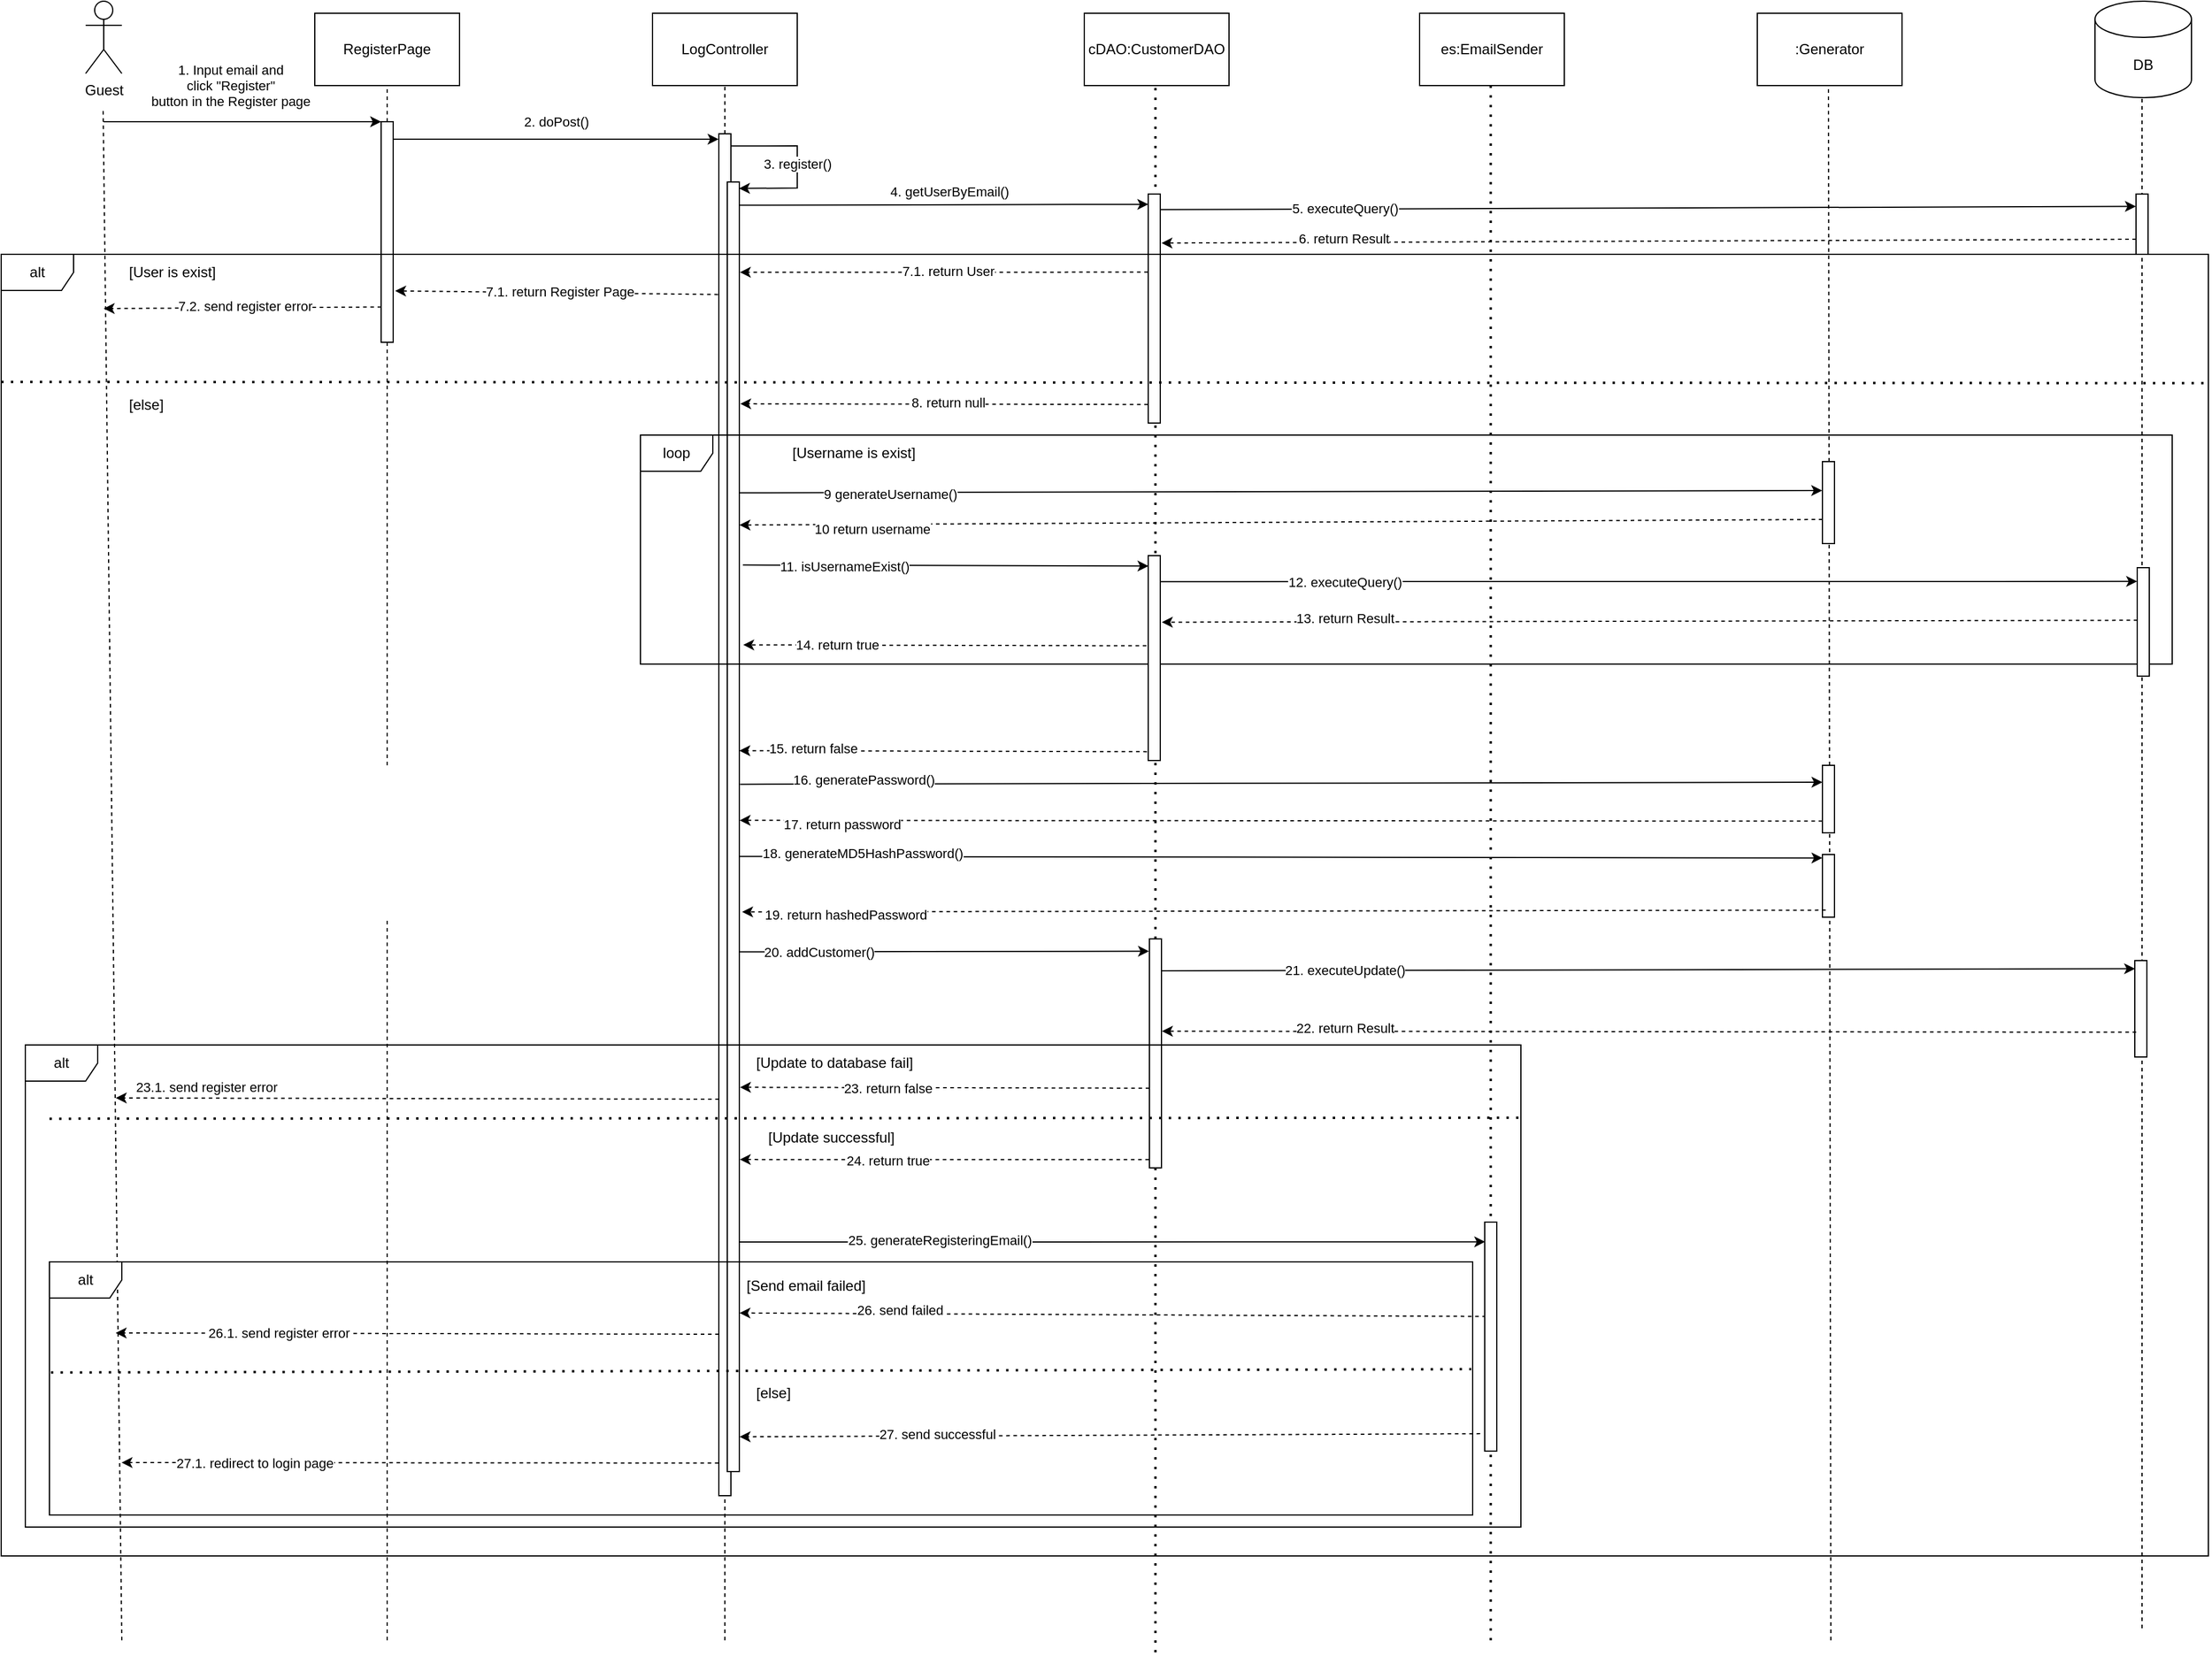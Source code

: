 <mxfile version="21.7.5" type="device">
  <diagram name="Page-1" id="_nZHI8NYuNMjpibNF_YI">
    <mxGraphModel dx="2330" dy="866" grid="1" gridSize="10" guides="1" tooltips="1" connect="1" arrows="1" fold="1" page="1" pageScale="1" pageWidth="850" pageHeight="1100" math="0" shadow="0">
      <root>
        <mxCell id="0" />
        <mxCell id="1" parent="0" />
        <mxCell id="yBghsBvTWkyEnq8O0qLf-6" value="" style="endArrow=none;dashed=1;html=1;dashPattern=1 3;strokeWidth=2;rounded=0;entryX=0.5;entryY=1;entryDx=0;entryDy=0;" parent="1" edge="1">
          <mxGeometry width="50" height="50" relative="1" as="geometry">
            <mxPoint x="857" y="1450" as="sourcePoint" />
            <mxPoint x="857" y="150" as="targetPoint" />
          </mxGeometry>
        </mxCell>
        <mxCell id="-x7tTt6W442KTxusYxa6-1" value="Guest" style="shape=umlActor;verticalLabelPosition=bottom;verticalAlign=top;html=1;outlineConnect=0;" parent="1" vertex="1">
          <mxGeometry x="-30" y="80" width="30" height="60" as="geometry" />
        </mxCell>
        <mxCell id="-x7tTt6W442KTxusYxa6-2" value="" style="endArrow=none;dashed=1;html=1;rounded=0;" parent="1" edge="1">
          <mxGeometry width="50" height="50" relative="1" as="geometry">
            <mxPoint y="1440" as="sourcePoint" />
            <mxPoint x="-15.5" y="170" as="targetPoint" />
          </mxGeometry>
        </mxCell>
        <mxCell id="-x7tTt6W442KTxusYxa6-4" value="RegisterPage" style="rounded=0;whiteSpace=wrap;html=1;" parent="1" vertex="1">
          <mxGeometry x="160" y="90" width="120" height="60" as="geometry" />
        </mxCell>
        <mxCell id="-x7tTt6W442KTxusYxa6-5" value="LogController" style="rounded=0;whiteSpace=wrap;html=1;" parent="1" vertex="1">
          <mxGeometry x="440" y="90" width="120" height="60" as="geometry" />
        </mxCell>
        <mxCell id="-x7tTt6W442KTxusYxa6-7" value="DB" style="shape=cylinder3;whiteSpace=wrap;html=1;boundedLbl=1;backgroundOutline=1;size=15;" parent="1" vertex="1">
          <mxGeometry x="1636" y="80" width="80" height="80" as="geometry" />
        </mxCell>
        <mxCell id="-x7tTt6W442KTxusYxa6-8" value="" style="endArrow=none;dashed=1;html=1;rounded=0;entryX=0.5;entryY=1;entryDx=0;entryDy=0;" parent="1" source="-x7tTt6W442KTxusYxa6-12" target="-x7tTt6W442KTxusYxa6-4" edge="1">
          <mxGeometry width="50" height="50" relative="1" as="geometry">
            <mxPoint x="220" y="1070" as="sourcePoint" />
            <mxPoint x="219.5" y="190" as="targetPoint" />
          </mxGeometry>
        </mxCell>
        <mxCell id="-x7tTt6W442KTxusYxa6-9" value="" style="endArrow=none;dashed=1;html=1;rounded=0;entryX=0.5;entryY=1;entryDx=0;entryDy=0;" parent="1" source="-x7tTt6W442KTxusYxa6-17" target="-x7tTt6W442KTxusYxa6-5" edge="1">
          <mxGeometry width="50" height="50" relative="1" as="geometry">
            <mxPoint x="499.5" y="1070" as="sourcePoint" />
            <mxPoint x="500" y="140" as="targetPoint" />
          </mxGeometry>
        </mxCell>
        <mxCell id="-x7tTt6W442KTxusYxa6-11" value="" style="endArrow=none;dashed=1;html=1;rounded=0;entryX=0.5;entryY=1;entryDx=0;entryDy=0;entryPerimeter=0;" parent="1" edge="1">
          <mxGeometry width="50" height="50" relative="1" as="geometry">
            <mxPoint x="1675" y="1430" as="sourcePoint" />
            <mxPoint x="1675" y="160" as="targetPoint" />
          </mxGeometry>
        </mxCell>
        <mxCell id="-x7tTt6W442KTxusYxa6-13" value="" style="endArrow=none;dashed=1;html=1;rounded=0;entryX=0.5;entryY=1;entryDx=0;entryDy=0;" parent="1" target="-x7tTt6W442KTxusYxa6-12" edge="1">
          <mxGeometry width="50" height="50" relative="1" as="geometry">
            <mxPoint x="220" y="1440" as="sourcePoint" />
            <mxPoint x="220" y="150" as="targetPoint" />
          </mxGeometry>
        </mxCell>
        <mxCell id="-x7tTt6W442KTxusYxa6-12" value="" style="rounded=0;whiteSpace=wrap;html=1;" parent="1" vertex="1">
          <mxGeometry x="215" y="180" width="10" height="183" as="geometry" />
        </mxCell>
        <mxCell id="-x7tTt6W442KTxusYxa6-14" value="1. Input email and&lt;br&gt;click &quot;Register&quot; &lt;br&gt;button in the Register page" style="endArrow=classic;html=1;rounded=0;entryX=0;entryY=0;entryDx=0;entryDy=0;" parent="1" target="-x7tTt6W442KTxusYxa6-12" edge="1">
          <mxGeometry x="-0.087" y="30" width="50" height="50" relative="1" as="geometry">
            <mxPoint x="-15" y="180" as="sourcePoint" />
            <mxPoint x="210" y="180" as="targetPoint" />
            <mxPoint as="offset" />
          </mxGeometry>
        </mxCell>
        <mxCell id="-x7tTt6W442KTxusYxa6-16" value="2. doPost()" style="endArrow=classic;html=1;rounded=0;exitX=0.974;exitY=0.079;exitDx=0;exitDy=0;exitPerimeter=0;entryX=-0.026;entryY=0.004;entryDx=0;entryDy=0;entryPerimeter=0;" parent="1" source="-x7tTt6W442KTxusYxa6-12" target="-x7tTt6W442KTxusYxa6-17" edge="1">
          <mxGeometry x="0.003" y="14" width="50" height="50" relative="1" as="geometry">
            <mxPoint x="240" y="220" as="sourcePoint" />
            <mxPoint x="490" y="194" as="targetPoint" />
            <mxPoint as="offset" />
          </mxGeometry>
        </mxCell>
        <mxCell id="-x7tTt6W442KTxusYxa6-18" value="" style="endArrow=none;dashed=1;html=1;rounded=0;entryX=0.5;entryY=1;entryDx=0;entryDy=0;" parent="1" target="-x7tTt6W442KTxusYxa6-17" edge="1">
          <mxGeometry width="50" height="50" relative="1" as="geometry">
            <mxPoint x="500" y="920" as="sourcePoint" />
            <mxPoint x="500" y="150" as="targetPoint" />
          </mxGeometry>
        </mxCell>
        <mxCell id="-x7tTt6W442KTxusYxa6-17" value="" style="rounded=0;whiteSpace=wrap;html=1;" parent="1" vertex="1">
          <mxGeometry x="495" y="190" width="10" height="1130" as="geometry" />
        </mxCell>
        <mxCell id="-x7tTt6W442KTxusYxa6-19" value="" style="rounded=0;whiteSpace=wrap;html=1;" parent="1" vertex="1">
          <mxGeometry x="502" y="230" width="10" height="1070" as="geometry" />
        </mxCell>
        <mxCell id="-x7tTt6W442KTxusYxa6-20" value="3. register()" style="endArrow=classic;html=1;rounded=0;exitX=1.018;exitY=0.009;exitDx=0;exitDy=0;exitPerimeter=0;entryX=0.975;entryY=0.005;entryDx=0;entryDy=0;entryPerimeter=0;" parent="1" source="-x7tTt6W442KTxusYxa6-17" target="-x7tTt6W442KTxusYxa6-19" edge="1">
          <mxGeometry x="0.006" width="50" height="50" relative="1" as="geometry">
            <mxPoint x="510" y="210" as="sourcePoint" />
            <mxPoint x="520" y="230" as="targetPoint" />
            <Array as="points">
              <mxPoint x="560" y="200" />
              <mxPoint x="560" y="235" />
            </Array>
            <mxPoint as="offset" />
          </mxGeometry>
        </mxCell>
        <mxCell id="-x7tTt6W442KTxusYxa6-21" value="" style="rounded=0;whiteSpace=wrap;html=1;" parent="1" vertex="1">
          <mxGeometry x="851" y="240" width="10" height="190" as="geometry" />
        </mxCell>
        <mxCell id="-x7tTt6W442KTxusYxa6-23" value="4. getUserByEmail()" style="endArrow=classic;html=1;rounded=0;entryX=0.004;entryY=0.045;entryDx=0;entryDy=0;entryPerimeter=0;exitX=1.021;exitY=0.018;exitDx=0;exitDy=0;exitPerimeter=0;" parent="1" source="-x7tTt6W442KTxusYxa6-19" target="-x7tTt6W442KTxusYxa6-21" edge="1">
          <mxGeometry x="0.028" y="11" width="50" height="50" relative="1" as="geometry">
            <mxPoint x="530" y="250" as="sourcePoint" />
            <mxPoint x="570" y="316" as="targetPoint" />
            <Array as="points" />
            <mxPoint as="offset" />
          </mxGeometry>
        </mxCell>
        <mxCell id="-x7tTt6W442KTxusYxa6-24" value="5. executeQuery()" style="endArrow=classic;html=1;rounded=0;entryX=-0.01;entryY=0.205;entryDx=0;entryDy=0;exitX=1.006;exitY=0.068;exitDx=0;exitDy=0;exitPerimeter=0;entryPerimeter=0;" parent="1" source="-x7tTt6W442KTxusYxa6-21" target="-x7tTt6W442KTxusYxa6-25" edge="1">
          <mxGeometry x="-0.622" width="50" height="50" relative="1" as="geometry">
            <mxPoint x="587" y="250" as="sourcePoint" />
            <mxPoint x="1387" y="258" as="targetPoint" />
            <Array as="points" />
            <mxPoint as="offset" />
          </mxGeometry>
        </mxCell>
        <mxCell id="-x7tTt6W442KTxusYxa6-26" value="6. return Result" style="endArrow=classic;html=1;rounded=0;dashed=1;exitX=0;exitY=0.75;exitDx=0;exitDy=0;entryX=1.1;entryY=0.214;entryDx=0;entryDy=0;entryPerimeter=0;" parent="1" source="-x7tTt6W442KTxusYxa6-25" edge="1" target="-x7tTt6W442KTxusYxa6-21">
          <mxGeometry x="0.625" y="-3" width="50" height="50" relative="1" as="geometry">
            <mxPoint x="1392" y="279" as="sourcePoint" />
            <mxPoint x="877" y="281" as="targetPoint" />
            <Array as="points" />
            <mxPoint as="offset" />
          </mxGeometry>
        </mxCell>
        <mxCell id="sCkFGKNjQ6YJ1hjDv7m2-1" value="es:EmailSender" style="rounded=0;whiteSpace=wrap;html=1;" parent="1" vertex="1">
          <mxGeometry x="1076" y="90" width="120" height="60" as="geometry" />
        </mxCell>
        <mxCell id="-x7tTt6W442KTxusYxa6-25" value="" style="rounded=0;whiteSpace=wrap;html=1;" parent="1" vertex="1">
          <mxGeometry x="1670" y="240" width="10" height="50" as="geometry" />
        </mxCell>
        <mxCell id="Zk-QdoY6ssAh41uZzlR--1" value="8. return null" style="endArrow=classic;html=1;rounded=0;dashed=1;entryX=1.073;entryY=0.172;entryDx=0;entryDy=0;entryPerimeter=0;exitX=-0.028;exitY=0.919;exitDx=0;exitDy=0;exitPerimeter=0;" parent="1" source="-x7tTt6W442KTxusYxa6-21" target="-x7tTt6W442KTxusYxa6-19" edge="1">
          <mxGeometry x="-0.018" y="-1" width="50" height="50" relative="1" as="geometry">
            <mxPoint x="770" y="414.7" as="sourcePoint" />
            <mxPoint x="530" y="415" as="targetPoint" />
            <Array as="points" />
            <mxPoint as="offset" />
          </mxGeometry>
        </mxCell>
        <mxCell id="Zk-QdoY6ssAh41uZzlR--2" value="7.1. return User" style="endArrow=classic;html=1;rounded=0;dashed=1;entryX=1.045;entryY=0.07;entryDx=0;entryDy=0;entryPerimeter=0;exitX=-0.03;exitY=0.341;exitDx=0;exitDy=0;exitPerimeter=0;" parent="1" source="-x7tTt6W442KTxusYxa6-21" target="-x7tTt6W442KTxusYxa6-19" edge="1">
          <mxGeometry x="-0.018" y="-1" width="50" height="50" relative="1" as="geometry">
            <mxPoint x="770" y="305" as="sourcePoint" />
            <mxPoint x="530" y="305" as="targetPoint" />
            <Array as="points" />
            <mxPoint as="offset" />
          </mxGeometry>
        </mxCell>
        <mxCell id="Zk-QdoY6ssAh41uZzlR--3" value="7.1. return Register Page" style="endArrow=classic;html=1;rounded=0;dashed=1;exitX=-0.073;exitY=0.118;exitDx=0;exitDy=0;exitPerimeter=0;entryX=1.165;entryY=0.767;entryDx=0;entryDy=0;entryPerimeter=0;" parent="1" source="-x7tTt6W442KTxusYxa6-17" target="-x7tTt6W442KTxusYxa6-12" edge="1">
          <mxGeometry x="-0.018" y="-1" width="50" height="50" relative="1" as="geometry">
            <mxPoint x="490" y="320" as="sourcePoint" />
            <mxPoint x="240" y="320" as="targetPoint" />
            <Array as="points" />
            <mxPoint as="offset" />
          </mxGeometry>
        </mxCell>
        <mxCell id="Zk-QdoY6ssAh41uZzlR--4" value="7.2. send register error" style="endArrow=classic;html=1;rounded=0;dashed=1;exitX=0.008;exitY=0.84;exitDx=0;exitDy=0;exitPerimeter=0;" parent="1" source="-x7tTt6W442KTxusYxa6-12" edge="1">
          <mxGeometry x="-0.018" y="-1" width="50" height="50" relative="1" as="geometry">
            <mxPoint x="209.92" y="334.086" as="sourcePoint" />
            <mxPoint x="-15" y="335" as="targetPoint" />
            <Array as="points" />
            <mxPoint as="offset" />
          </mxGeometry>
        </mxCell>
        <mxCell id="TmRpNrej-m37F7q1VfBy-1" value=":Generator" style="rounded=0;whiteSpace=wrap;html=1;" parent="1" vertex="1">
          <mxGeometry x="1356" y="90" width="120" height="60" as="geometry" />
        </mxCell>
        <mxCell id="TmRpNrej-m37F7q1VfBy-3" value="" style="endArrow=none;dashed=1;html=1;rounded=0;entryX=0.5;entryY=1;entryDx=0;entryDy=0;" parent="1" edge="1">
          <mxGeometry width="50" height="50" relative="1" as="geometry">
            <mxPoint x="1417" y="1440" as="sourcePoint" />
            <mxPoint x="1415" y="150" as="targetPoint" />
          </mxGeometry>
        </mxCell>
        <mxCell id="TmRpNrej-m37F7q1VfBy-4" value="" style="rounded=0;whiteSpace=wrap;html=1;" parent="1" vertex="1">
          <mxGeometry x="1410" y="462" width="10" height="68" as="geometry" />
        </mxCell>
        <mxCell id="TmRpNrej-m37F7q1VfBy-5" value="10 return username" style="endArrow=classic;html=1;rounded=0;dashed=1;entryX=1.013;entryY=0.266;entryDx=0;entryDy=0;entryPerimeter=0;" parent="1" target="-x7tTt6W442KTxusYxa6-19" edge="1">
          <mxGeometry x="0.756" y="4" width="50" height="50" relative="1" as="geometry">
            <mxPoint x="1410" y="510" as="sourcePoint" />
            <mxPoint x="515.22" y="514.62" as="targetPoint" />
            <Array as="points" />
            <mxPoint as="offset" />
          </mxGeometry>
        </mxCell>
        <mxCell id="TmRpNrej-m37F7q1VfBy-6" value="9 generateUsername()" style="endArrow=classic;html=1;rounded=0;exitX=1.012;exitY=0.241;exitDx=0;exitDy=0;exitPerimeter=0;entryX=-0.021;entryY=0.353;entryDx=0;entryDy=0;entryPerimeter=0;" parent="1" source="-x7tTt6W442KTxusYxa6-19" target="TmRpNrej-m37F7q1VfBy-4" edge="1">
          <mxGeometry x="-0.721" y="-1" width="50" height="50" relative="1" as="geometry">
            <mxPoint x="520" y="480" as="sourcePoint" />
            <mxPoint x="1610" y="486" as="targetPoint" />
            <Array as="points" />
            <mxPoint as="offset" />
          </mxGeometry>
        </mxCell>
        <mxCell id="TmRpNrej-m37F7q1VfBy-7" value="11. isUsernameExist()" style="endArrow=classic;html=1;rounded=0;entryX=0.02;entryY=0.051;entryDx=0;entryDy=0;entryPerimeter=0;exitX=1.091;exitY=0.297;exitDx=0;exitDy=0;exitPerimeter=0;" parent="1" edge="1" target="yBghsBvTWkyEnq8O0qLf-16">
          <mxGeometry x="-0.499" y="-1" width="50" height="50" relative="1" as="geometry">
            <mxPoint x="514.91" y="547.79" as="sourcePoint" />
            <mxPoint x="773.55" y="548.84" as="targetPoint" />
            <Array as="points" />
            <mxPoint as="offset" />
          </mxGeometry>
        </mxCell>
        <mxCell id="TmRpNrej-m37F7q1VfBy-8" value="14. return true" style="endArrow=classic;html=1;rounded=0;dashed=1;exitX=-0.152;exitY=0.44;exitDx=0;exitDy=0;exitPerimeter=0;entryX=1.023;entryY=0.358;entryDx=0;entryDy=0;entryPerimeter=0;" parent="1" edge="1" source="yBghsBvTWkyEnq8O0qLf-16">
          <mxGeometry x="0.535" width="50" height="50" relative="1" as="geometry">
            <mxPoint x="776.43" y="615.29" as="sourcePoint" />
            <mxPoint x="515.23" y="614.06" as="targetPoint" />
            <Array as="points" />
            <mxPoint as="offset" />
          </mxGeometry>
        </mxCell>
        <mxCell id="TmRpNrej-m37F7q1VfBy-9" value="15. return false" style="endArrow=classic;html=1;rounded=0;dashed=1;exitX=-0.109;exitY=0.957;exitDx=0;exitDy=0;exitPerimeter=0;entryX=1.002;entryY=0.441;entryDx=0;entryDy=0;entryPerimeter=0;" parent="1" target="-x7tTt6W442KTxusYxa6-19" edge="1" source="yBghsBvTWkyEnq8O0qLf-16">
          <mxGeometry x="0.638" y="-2" width="50" height="50" relative="1" as="geometry">
            <mxPoint x="775.25" y="702.86" as="sourcePoint" />
            <mxPoint x="520" y="700" as="targetPoint" />
            <Array as="points" />
            <mxPoint as="offset" />
          </mxGeometry>
        </mxCell>
        <mxCell id="TmRpNrej-m37F7q1VfBy-11" value="loop" style="shape=umlFrame;whiteSpace=wrap;html=1;pointerEvents=0;" parent="1" vertex="1">
          <mxGeometry x="430" y="440" width="1270" height="190" as="geometry" />
        </mxCell>
        <mxCell id="TmRpNrej-m37F7q1VfBy-10" value="" style="rounded=0;whiteSpace=wrap;html=1;" parent="1" vertex="1">
          <mxGeometry x="1671" y="550" width="10" height="90" as="geometry" />
        </mxCell>
        <mxCell id="TmRpNrej-m37F7q1VfBy-12" value="[Username is exist]" style="text;strokeColor=none;fillColor=none;align=left;verticalAlign=middle;spacingLeft=4;spacingRight=4;overflow=hidden;points=[[0,0.5],[1,0.5]];portConstraint=eastwest;rotatable=0;whiteSpace=wrap;html=1;" parent="1" vertex="1">
          <mxGeometry x="550" y="440" width="120" height="30" as="geometry" />
        </mxCell>
        <mxCell id="plQ5XXdYsDtaUGhOENaf-1" value="alt" style="shape=umlFrame;whiteSpace=wrap;html=1;pointerEvents=0;" parent="1" vertex="1">
          <mxGeometry x="-100" y="290" width="1830" height="1080" as="geometry" />
        </mxCell>
        <mxCell id="plQ5XXdYsDtaUGhOENaf-3" value="[User is exist]" style="text;strokeColor=none;fillColor=none;align=left;verticalAlign=middle;spacingLeft=4;spacingRight=4;overflow=hidden;points=[[0,0.5],[1,0.5]];portConstraint=eastwest;rotatable=0;whiteSpace=wrap;html=1;" parent="1" vertex="1">
          <mxGeometry y="290" width="120" height="30" as="geometry" />
        </mxCell>
        <mxCell id="plQ5XXdYsDtaUGhOENaf-4" value="" style="endArrow=none;dashed=1;html=1;dashPattern=1 3;strokeWidth=2;rounded=0;entryX=1;entryY=0.099;entryDx=0;entryDy=0;entryPerimeter=0;exitX=0;exitY=0.098;exitDx=0;exitDy=0;exitPerimeter=0;" parent="1" source="plQ5XXdYsDtaUGhOENaf-1" target="plQ5XXdYsDtaUGhOENaf-1" edge="1">
          <mxGeometry width="50" height="50" relative="1" as="geometry">
            <mxPoint x="-70.0" y="386.84" as="sourcePoint" />
            <mxPoint x="1670.0" y="380.0" as="targetPoint" />
          </mxGeometry>
        </mxCell>
        <mxCell id="plQ5XXdYsDtaUGhOENaf-5" value="[else]" style="text;strokeColor=none;fillColor=none;align=left;verticalAlign=middle;spacingLeft=4;spacingRight=4;overflow=hidden;points=[[0,0.5],[1,0.5]];portConstraint=eastwest;rotatable=0;whiteSpace=wrap;html=1;" parent="1" vertex="1">
          <mxGeometry y="400" width="60" height="30" as="geometry" />
        </mxCell>
        <mxCell id="plQ5XXdYsDtaUGhOENaf-6" value="16. generatePassword()" style="endArrow=classic;html=1;rounded=0;exitX=1.067;exitY=0.467;exitDx=0;exitDy=0;exitPerimeter=0;entryX=0;entryY=0.25;entryDx=0;entryDy=0;" parent="1" source="-x7tTt6W442KTxusYxa6-19" target="plQ5XXdYsDtaUGhOENaf-7" edge="1">
          <mxGeometry x="-0.773" y="3" width="50" height="50" relative="1" as="geometry">
            <mxPoint x="515.46" y="733.52" as="sourcePoint" />
            <mxPoint x="1610" y="730" as="targetPoint" />
            <Array as="points" />
            <mxPoint as="offset" />
          </mxGeometry>
        </mxCell>
        <mxCell id="plQ5XXdYsDtaUGhOENaf-7" value="" style="rounded=0;whiteSpace=wrap;html=1;" parent="1" vertex="1">
          <mxGeometry x="1410" y="714" width="10" height="56" as="geometry" />
        </mxCell>
        <mxCell id="plQ5XXdYsDtaUGhOENaf-8" value="17. return password" style="endArrow=classic;html=1;rounded=0;dashed=1;entryX=1.025;entryY=0.495;entryDx=0;entryDy=0;entryPerimeter=0;exitX=-0.016;exitY=0.827;exitDx=0;exitDy=0;exitPerimeter=0;" parent="1" source="plQ5XXdYsDtaUGhOENaf-7" target="-x7tTt6W442KTxusYxa6-19" edge="1">
          <mxGeometry x="0.81" y="3" width="50" height="50" relative="1" as="geometry">
            <mxPoint x="1610" y="761" as="sourcePoint" />
            <mxPoint x="515.37" y="759.72" as="targetPoint" />
            <Array as="points" />
            <mxPoint as="offset" />
          </mxGeometry>
        </mxCell>
        <mxCell id="plQ5XXdYsDtaUGhOENaf-9" value="25. generateRegisteringEmail()" style="endArrow=classic;html=1;rounded=0;entryX=0.039;entryY=0.086;entryDx=0;entryDy=0;entryPerimeter=0;exitX=1.037;exitY=0.822;exitDx=0;exitDy=0;exitPerimeter=0;" parent="1" source="-x7tTt6W442KTxusYxa6-19" edge="1" target="yBghsBvTWkyEnq8O0qLf-12">
          <mxGeometry x="-0.464" y="1" width="50" height="50" relative="1" as="geometry">
            <mxPoint x="515.78" y="1109.78" as="sourcePoint" />
            <mxPoint x="1332.66" y="1110.46" as="targetPoint" />
            <Array as="points" />
            <mxPoint as="offset" />
          </mxGeometry>
        </mxCell>
        <mxCell id="plQ5XXdYsDtaUGhOENaf-12" value="26. send failed" style="endArrow=classic;html=1;rounded=0;dashed=1;exitX=0.109;exitY=0.412;exitDx=0;exitDy=0;entryX=1.013;entryY=0.877;entryDx=0;entryDy=0;entryPerimeter=0;exitPerimeter=0;" parent="1" target="-x7tTt6W442KTxusYxa6-19" edge="1" source="yBghsBvTWkyEnq8O0qLf-12">
          <mxGeometry x="0.572" y="-3" width="50" height="50" relative="1" as="geometry">
            <mxPoint x="1333" y="1170.5" as="sourcePoint" />
            <mxPoint x="514.92" y="1168.38" as="targetPoint" />
            <Array as="points" />
            <mxPoint as="offset" />
          </mxGeometry>
        </mxCell>
        <mxCell id="plQ5XXdYsDtaUGhOENaf-10" value="" style="rounded=0;whiteSpace=wrap;html=1;" parent="1" vertex="1">
          <mxGeometry x="852" y="858" width="10" height="190" as="geometry" />
        </mxCell>
        <mxCell id="plQ5XXdYsDtaUGhOENaf-14" value="27.1. redirect to login page" style="endArrow=classic;html=1;rounded=0;dashed=1;exitX=-0.026;exitY=0.997;exitDx=0;exitDy=0;exitPerimeter=0;" parent="1" edge="1">
          <mxGeometry x="0.555" width="50" height="50" relative="1" as="geometry">
            <mxPoint x="494.74" y="1292.88" as="sourcePoint" />
            <mxPoint x="-0.22" y="1292.51" as="targetPoint" />
            <Array as="points" />
            <mxPoint as="offset" />
          </mxGeometry>
        </mxCell>
        <mxCell id="yBghsBvTWkyEnq8O0qLf-1" value="cDAO:CustomerDAO" style="rounded=0;whiteSpace=wrap;html=1;" parent="1" vertex="1">
          <mxGeometry x="798" y="90" width="120" height="60" as="geometry" />
        </mxCell>
        <mxCell id="yBghsBvTWkyEnq8O0qLf-5" value="" style="endArrow=none;dashed=1;html=1;dashPattern=1 3;strokeWidth=2;rounded=0;entryX=0.5;entryY=1;entryDx=0;entryDy=0;" parent="1" edge="1">
          <mxGeometry width="50" height="50" relative="1" as="geometry">
            <mxPoint x="1135" y="1440" as="sourcePoint" />
            <mxPoint x="1135.0" y="150" as="targetPoint" />
          </mxGeometry>
        </mxCell>
        <mxCell id="yBghsBvTWkyEnq8O0qLf-7" value="20. addCustomer()" style="endArrow=classic;html=1;rounded=0;exitX=1.029;exitY=0.597;exitDx=0;exitDy=0;exitPerimeter=0;entryX=-0.039;entryY=0.054;entryDx=0;entryDy=0;entryPerimeter=0;" parent="1" source="-x7tTt6W442KTxusYxa6-19" edge="1" target="plQ5XXdYsDtaUGhOENaf-10">
          <mxGeometry x="-0.612" width="50" height="50" relative="1" as="geometry">
            <mxPoint x="515.4" y="869.44" as="sourcePoint" />
            <mxPoint x="850" y="868" as="targetPoint" />
            <mxPoint as="offset" />
          </mxGeometry>
        </mxCell>
        <mxCell id="yBghsBvTWkyEnq8O0qLf-9" value="23. return false" style="endArrow=classic;html=1;rounded=0;dashed=1;entryX=1.053;entryY=0.702;entryDx=0;entryDy=0;entryPerimeter=0;exitX=-0.008;exitY=0.652;exitDx=0;exitDy=0;exitPerimeter=0;" parent="1" target="-x7tTt6W442KTxusYxa6-19" edge="1" source="plQ5XXdYsDtaUGhOENaf-10">
          <mxGeometry x="0.28" y="1" width="50" height="50" relative="1" as="geometry">
            <mxPoint x="850" y="980" as="sourcePoint" />
            <mxPoint x="515.16" y="980.8" as="targetPoint" />
            <Array as="points" />
            <mxPoint as="offset" />
          </mxGeometry>
        </mxCell>
        <mxCell id="yBghsBvTWkyEnq8O0qLf-10" value="23.1. send register error" style="endArrow=classic;html=1;rounded=0;dashed=1;exitX=0.008;exitY=0.65;exitDx=0;exitDy=0;exitPerimeter=0;" parent="1" edge="1">
          <mxGeometry x="0.7" y="-9" width="50" height="50" relative="1" as="geometry">
            <mxPoint x="495.08" y="991" as="sourcePoint" />
            <mxPoint x="-5" y="990" as="targetPoint" />
            <Array as="points" />
            <mxPoint as="offset" />
          </mxGeometry>
        </mxCell>
        <mxCell id="yBghsBvTWkyEnq8O0qLf-11" value="24. return true" style="endArrow=classic;html=1;rounded=0;dashed=1;entryX=1.037;entryY=0.758;entryDx=0;entryDy=0;entryPerimeter=0;exitX=-0.035;exitY=0.964;exitDx=0;exitDy=0;exitPerimeter=0;" parent="1" target="-x7tTt6W442KTxusYxa6-19" edge="1" source="plQ5XXdYsDtaUGhOENaf-10">
          <mxGeometry x="0.28" y="1" width="50" height="50" relative="1" as="geometry">
            <mxPoint x="850" y="1041" as="sourcePoint" />
            <mxPoint x="515.2" y="1040.48" as="targetPoint" />
            <Array as="points" />
            <mxPoint as="offset" />
          </mxGeometry>
        </mxCell>
        <mxCell id="yBghsBvTWkyEnq8O0qLf-12" value="" style="rounded=0;whiteSpace=wrap;html=1;" parent="1" vertex="1">
          <mxGeometry x="1130" y="1093" width="10" height="190" as="geometry" />
        </mxCell>
        <mxCell id="yBghsBvTWkyEnq8O0qLf-14" value="27. send successful" style="endArrow=classic;html=1;rounded=0;dashed=1;exitX=-0.378;exitY=0.924;exitDx=0;exitDy=0;entryX=1.025;entryY=0.973;entryDx=0;entryDy=0;entryPerimeter=0;exitPerimeter=0;" parent="1" target="-x7tTt6W442KTxusYxa6-19" edge="1" source="yBghsBvTWkyEnq8O0qLf-12">
          <mxGeometry x="0.468" y="-1" width="50" height="50" relative="1" as="geometry">
            <mxPoint x="1333" y="1273" as="sourcePoint" />
            <mxPoint x="515.41" y="1271.15" as="targetPoint" />
            <Array as="points" />
            <mxPoint as="offset" />
          </mxGeometry>
        </mxCell>
        <mxCell id="yBghsBvTWkyEnq8O0qLf-15" value="" style="endArrow=none;dashed=1;html=1;rounded=0;entryX=0.5;entryY=1;entryDx=0;entryDy=0;" parent="1" target="-x7tTt6W442KTxusYxa6-17" edge="1">
          <mxGeometry width="50" height="50" relative="1" as="geometry">
            <mxPoint x="500" y="1440" as="sourcePoint" />
            <mxPoint x="499.52" y="1260" as="targetPoint" />
          </mxGeometry>
        </mxCell>
        <mxCell id="yBghsBvTWkyEnq8O0qLf-16" value="" style="rounded=0;whiteSpace=wrap;html=1;" parent="1" vertex="1">
          <mxGeometry x="851" y="540" width="10" height="170" as="geometry" />
        </mxCell>
        <mxCell id="yBghsBvTWkyEnq8O0qLf-17" value="12. executeQuery()" style="endArrow=classic;html=1;rounded=0;exitX=1.007;exitY=0.127;exitDx=0;exitDy=0;exitPerimeter=0;entryX=-0.011;entryY=0.127;entryDx=0;entryDy=0;entryPerimeter=0;" parent="1" source="yBghsBvTWkyEnq8O0qLf-16" target="TmRpNrej-m37F7q1VfBy-10" edge="1">
          <mxGeometry x="-0.622" width="50" height="50" relative="1" as="geometry">
            <mxPoint x="587" y="562" as="sourcePoint" />
            <mxPoint x="1667" y="562" as="targetPoint" />
            <Array as="points" />
            <mxPoint as="offset" />
          </mxGeometry>
        </mxCell>
        <mxCell id="yBghsBvTWkyEnq8O0qLf-18" value="13. return Result" style="endArrow=classic;html=1;rounded=0;dashed=1;exitX=0.015;exitY=0.485;exitDx=0;exitDy=0;entryX=1.131;entryY=0.325;entryDx=0;entryDy=0;exitPerimeter=0;entryPerimeter=0;" parent="1" source="TmRpNrej-m37F7q1VfBy-10" target="yBghsBvTWkyEnq8O0qLf-16" edge="1">
          <mxGeometry x="0.625" y="-3" width="50" height="50" relative="1" as="geometry">
            <mxPoint x="1672.03" y="594.31" as="sourcePoint" />
            <mxPoint x="583" y="595.69" as="targetPoint" />
            <Array as="points" />
            <mxPoint as="offset" />
          </mxGeometry>
        </mxCell>
        <mxCell id="yBghsBvTWkyEnq8O0qLf-23" value="alt" style="shape=umlFrame;whiteSpace=wrap;html=1;pointerEvents=0;" parent="1" vertex="1">
          <mxGeometry x="-80" y="946" width="1240" height="400" as="geometry" />
        </mxCell>
        <mxCell id="yBghsBvTWkyEnq8O0qLf-24" value="[Update to database fail]" style="text;strokeColor=none;fillColor=none;align=left;verticalAlign=middle;spacingLeft=4;spacingRight=4;overflow=hidden;points=[[0,0.5],[1,0.5]];portConstraint=eastwest;rotatable=0;whiteSpace=wrap;html=1;" parent="1" vertex="1">
          <mxGeometry x="520" y="946" width="160" height="30" as="geometry" />
        </mxCell>
        <mxCell id="yBghsBvTWkyEnq8O0qLf-25" value="" style="endArrow=none;dashed=1;html=1;dashPattern=1 3;strokeWidth=2;rounded=0;exitX=0.002;exitY=0.234;exitDx=0;exitDy=0;exitPerimeter=0;entryX=1.001;entryY=0.151;entryDx=0;entryDy=0;entryPerimeter=0;" parent="1" edge="1" target="yBghsBvTWkyEnq8O0qLf-23">
          <mxGeometry width="50" height="50" relative="1" as="geometry">
            <mxPoint x="-60.0" y="1007.2" as="sourcePoint" />
            <mxPoint x="1980" y="1006" as="targetPoint" />
          </mxGeometry>
        </mxCell>
        <mxCell id="yBghsBvTWkyEnq8O0qLf-26" value="26.1. send register error" style="endArrow=classic;html=1;rounded=0;dashed=1;exitX=0.008;exitY=0.65;exitDx=0;exitDy=0;exitPerimeter=0;" parent="1" edge="1">
          <mxGeometry x="0.46" width="50" height="50" relative="1" as="geometry">
            <mxPoint x="495.0" y="1186" as="sourcePoint" />
            <mxPoint x="-5.08" y="1185" as="targetPoint" />
            <Array as="points" />
            <mxPoint as="offset" />
          </mxGeometry>
        </mxCell>
        <mxCell id="yBghsBvTWkyEnq8O0qLf-27" value="alt" style="shape=umlFrame;whiteSpace=wrap;html=1;pointerEvents=0;" parent="1" vertex="1">
          <mxGeometry x="-60" y="1126" width="1180" height="210" as="geometry" />
        </mxCell>
        <mxCell id="yBghsBvTWkyEnq8O0qLf-29" value="[Update successful]" style="text;strokeColor=none;fillColor=none;align=left;verticalAlign=middle;spacingLeft=4;spacingRight=4;overflow=hidden;points=[[0,0.5],[1,0.5]];portConstraint=eastwest;rotatable=0;whiteSpace=wrap;html=1;" parent="1" vertex="1">
          <mxGeometry x="530" y="1008" width="160" height="30" as="geometry" />
        </mxCell>
        <mxCell id="yBghsBvTWkyEnq8O0qLf-30" value="[Send email failed]" style="text;strokeColor=none;fillColor=none;align=left;verticalAlign=middle;spacingLeft=4;spacingRight=4;overflow=hidden;points=[[0,0.5],[1,0.5]];portConstraint=eastwest;rotatable=0;whiteSpace=wrap;html=1;" parent="1" vertex="1">
          <mxGeometry x="512" y="1131" width="160" height="30" as="geometry" />
        </mxCell>
        <mxCell id="yBghsBvTWkyEnq8O0qLf-31" value="[else]" style="text;strokeColor=none;fillColor=none;align=left;verticalAlign=middle;spacingLeft=4;spacingRight=4;overflow=hidden;points=[[0,0.5],[1,0.5]];portConstraint=eastwest;rotatable=0;whiteSpace=wrap;html=1;" parent="1" vertex="1">
          <mxGeometry x="520" y="1220" width="160" height="30" as="geometry" />
        </mxCell>
        <mxCell id="yBghsBvTWkyEnq8O0qLf-32" value="" style="endArrow=none;dashed=1;html=1;dashPattern=1 3;strokeWidth=2;rounded=0;exitX=0.001;exitY=0.437;exitDx=0;exitDy=0;exitPerimeter=0;entryX=0.999;entryY=0.424;entryDx=0;entryDy=0;entryPerimeter=0;" parent="1" source="yBghsBvTWkyEnq8O0qLf-27" edge="1" target="yBghsBvTWkyEnq8O0qLf-27">
          <mxGeometry width="50" height="50" relative="1" as="geometry">
            <mxPoint x="-157" y="1242" as="sourcePoint" />
            <mxPoint x="1329.2" y="1219.14" as="targetPoint" />
          </mxGeometry>
        </mxCell>
        <mxCell id="BHvkN67D5E13NNU-GKAf-1" value="21. executeUpdate()" style="endArrow=classic;html=1;rounded=0;exitX=1;exitY=0.25;exitDx=0;exitDy=0;entryX=0.022;entryY=0.084;entryDx=0;entryDy=0;entryPerimeter=0;" parent="1" edge="1">
          <mxGeometry x="-0.622" width="50" height="50" relative="1" as="geometry">
            <mxPoint x="862" y="884.5" as="sourcePoint" />
            <mxPoint x="1669.22" y="882.788" as="targetPoint" />
            <Array as="points" />
            <mxPoint as="offset" />
          </mxGeometry>
        </mxCell>
        <mxCell id="BHvkN67D5E13NNU-GKAf-2" value="" style="rounded=0;whiteSpace=wrap;html=1;" parent="1" vertex="1">
          <mxGeometry x="1669" y="876" width="10" height="80" as="geometry" />
        </mxCell>
        <mxCell id="BHvkN67D5E13NNU-GKAf-6" value="22. return Result" style="endArrow=classic;html=1;rounded=0;dashed=1;entryX=1.038;entryY=0.461;entryDx=0;entryDy=0;entryPerimeter=0;exitX=0.116;exitY=0.832;exitDx=0;exitDy=0;exitPerimeter=0;" parent="1" edge="1">
          <mxGeometry x="0.625" y="-3" width="50" height="50" relative="1" as="geometry">
            <mxPoint x="1670.16" y="935.424" as="sourcePoint" />
            <mxPoint x="862.38" y="934.59" as="targetPoint" />
            <Array as="points" />
            <mxPoint as="offset" />
          </mxGeometry>
        </mxCell>
        <mxCell id="BHvkN67D5E13NNU-GKAf-7" value="" style="rounded=0;whiteSpace=wrap;html=1;" parent="1" vertex="1">
          <mxGeometry x="1410" y="788" width="10" height="52" as="geometry" />
        </mxCell>
        <mxCell id="BHvkN67D5E13NNU-GKAf-9" value="18. generateMD5HashPassword()" style="endArrow=classic;html=1;rounded=0;exitX=1.019;exitY=0.523;exitDx=0;exitDy=0;exitPerimeter=0;entryX=-0.001;entryY=0.055;entryDx=0;entryDy=0;entryPerimeter=0;" parent="1" source="-x7tTt6W442KTxusYxa6-19" target="BHvkN67D5E13NNU-GKAf-7" edge="1">
          <mxGeometry x="-0.773" y="3" width="50" height="50" relative="1" as="geometry">
            <mxPoint x="523" y="782" as="sourcePoint" />
            <mxPoint x="1623" y="780" as="targetPoint" />
            <Array as="points" />
            <mxPoint as="offset" />
          </mxGeometry>
        </mxCell>
        <mxCell id="BHvkN67D5E13NNU-GKAf-10" value="19. return hashedPassword" style="endArrow=classic;html=1;rounded=0;dashed=1;entryX=1.232;entryY=0.566;entryDx=0;entryDy=0;entryPerimeter=0;exitX=0.272;exitY=0.888;exitDx=0;exitDy=0;exitPerimeter=0;" parent="1" source="BHvkN67D5E13NNU-GKAf-7" target="-x7tTt6W442KTxusYxa6-19" edge="1">
          <mxGeometry x="0.81" y="3" width="50" height="50" relative="1" as="geometry">
            <mxPoint x="1610.5" y="829.6" as="sourcePoint" />
            <mxPoint x="509.5" y="829.6" as="targetPoint" />
            <Array as="points" />
            <mxPoint as="offset" />
          </mxGeometry>
        </mxCell>
      </root>
    </mxGraphModel>
  </diagram>
</mxfile>
